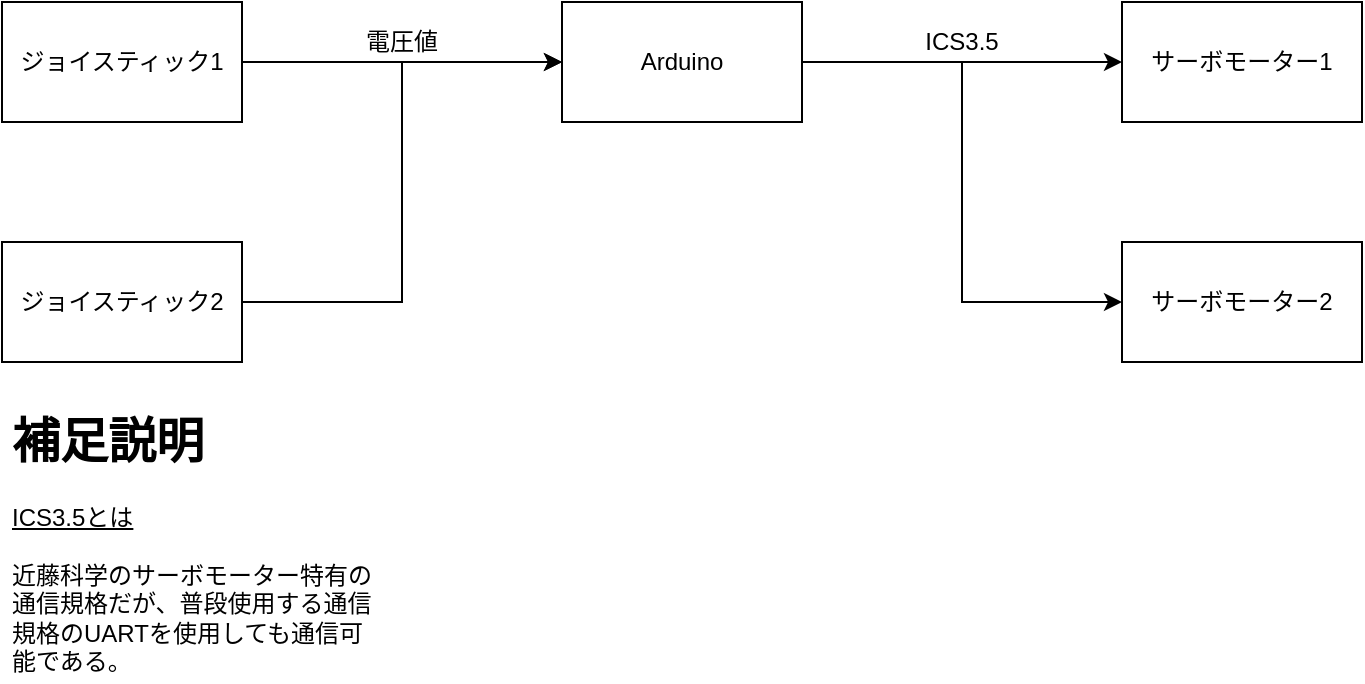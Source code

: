<mxfile version="11.2.3" type="device" pages="1"><diagram id="dxktUUd_6VHxHL1tFt1w" name="ページ1"><mxGraphModel dx="1038" dy="594" grid="1" gridSize="10" guides="1" tooltips="1" connect="1" arrows="1" fold="1" page="1" pageScale="1" pageWidth="827" pageHeight="583" math="0" shadow="0"><root><mxCell id="0"/><mxCell id="1" parent="0"/><mxCell id="FyDla3IB0smdt1IziRr1-16" style="edgeStyle=orthogonalEdgeStyle;rounded=0;orthogonalLoop=1;jettySize=auto;html=1;" edge="1" parent="1" source="FyDla3IB0smdt1IziRr1-1" target="FyDla3IB0smdt1IziRr1-14"><mxGeometry relative="1" as="geometry"/></mxCell><mxCell id="FyDla3IB0smdt1IziRr1-17" style="edgeStyle=orthogonalEdgeStyle;rounded=0;orthogonalLoop=1;jettySize=auto;html=1;entryX=0;entryY=0.5;entryDx=0;entryDy=0;" edge="1" parent="1" source="FyDla3IB0smdt1IziRr1-1" target="FyDla3IB0smdt1IziRr1-15"><mxGeometry relative="1" as="geometry"/></mxCell><mxCell id="FyDla3IB0smdt1IziRr1-1" value="Arduino" style="rounded=0;whiteSpace=wrap;html=1;" vertex="1" parent="1"><mxGeometry x="320" y="40" width="120" height="60" as="geometry"/></mxCell><mxCell id="FyDla3IB0smdt1IziRr1-12" style="edgeStyle=orthogonalEdgeStyle;rounded=0;orthogonalLoop=1;jettySize=auto;html=1;entryX=0;entryY=0.5;entryDx=0;entryDy=0;" edge="1" parent="1" source="FyDla3IB0smdt1IziRr1-2" target="FyDla3IB0smdt1IziRr1-1"><mxGeometry relative="1" as="geometry"/></mxCell><mxCell id="FyDla3IB0smdt1IziRr1-2" value="ジョイスティック1" style="rounded=0;whiteSpace=wrap;html=1;" vertex="1" parent="1"><mxGeometry x="40" y="40" width="120" height="60" as="geometry"/></mxCell><mxCell id="FyDla3IB0smdt1IziRr1-11" style="edgeStyle=orthogonalEdgeStyle;rounded=0;orthogonalLoop=1;jettySize=auto;html=1;exitX=1;exitY=0.5;exitDx=0;exitDy=0;entryX=0;entryY=0.5;entryDx=0;entryDy=0;" edge="1" parent="1" source="FyDla3IB0smdt1IziRr1-3" target="FyDla3IB0smdt1IziRr1-1"><mxGeometry relative="1" as="geometry"/></mxCell><mxCell id="FyDla3IB0smdt1IziRr1-3" value="&lt;div&gt;ジョイスティック2&lt;/div&gt;" style="rounded=0;whiteSpace=wrap;html=1;" vertex="1" parent="1"><mxGeometry x="40" y="160" width="120" height="60" as="geometry"/></mxCell><mxCell id="FyDla3IB0smdt1IziRr1-13" value="電圧値" style="text;html=1;strokeColor=none;fillColor=none;align=center;verticalAlign=middle;whiteSpace=wrap;rounded=0;" vertex="1" parent="1"><mxGeometry x="220" y="50" width="40" height="20" as="geometry"/></mxCell><mxCell id="FyDla3IB0smdt1IziRr1-14" value="サーボモーター1" style="rounded=0;whiteSpace=wrap;html=1;" vertex="1" parent="1"><mxGeometry x="600" y="40" width="120" height="60" as="geometry"/></mxCell><mxCell id="FyDla3IB0smdt1IziRr1-15" value="サーボモーター2" style="rounded=0;whiteSpace=wrap;html=1;" vertex="1" parent="1"><mxGeometry x="600" y="160" width="120" height="60" as="geometry"/></mxCell><mxCell id="FyDla3IB0smdt1IziRr1-20" value="ICS3.5" style="text;html=1;strokeColor=none;fillColor=none;align=center;verticalAlign=middle;whiteSpace=wrap;rounded=0;" vertex="1" parent="1"><mxGeometry x="500" y="50" width="40" height="20" as="geometry"/></mxCell><mxCell id="FyDla3IB0smdt1IziRr1-23" value="&lt;h1&gt;補足説明&lt;/h1&gt;&lt;div&gt;&lt;u&gt;ICS3.5とは&lt;/u&gt;&lt;/div&gt;&lt;div&gt;&lt;br&gt;&lt;/div&gt;近藤科学のサーボモーター特有の通信規格だが、普段使用する通信規格のUARTを使用しても通信可能である。" style="text;html=1;strokeColor=none;fillColor=none;spacing=5;spacingTop=-20;whiteSpace=wrap;overflow=hidden;rounded=0;" vertex="1" parent="1"><mxGeometry x="40" y="240" width="190" height="140" as="geometry"/></mxCell></root></mxGraphModel></diagram></mxfile>